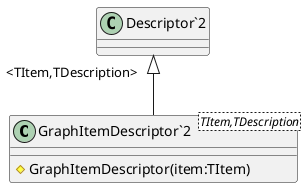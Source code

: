@startuml
class "GraphItemDescriptor`2"<TItem,TDescription> {
    # GraphItemDescriptor(item:TItem)
}
"Descriptor`2" "<TItem,TDescription>" <|-- "GraphItemDescriptor`2"
@enduml
